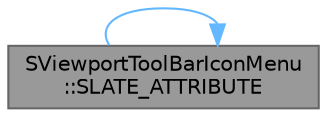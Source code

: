 digraph "SViewportToolBarIconMenu::SLATE_ATTRIBUTE"
{
 // INTERACTIVE_SVG=YES
 // LATEX_PDF_SIZE
  bgcolor="transparent";
  edge [fontname=Helvetica,fontsize=10,labelfontname=Helvetica,labelfontsize=10];
  node [fontname=Helvetica,fontsize=10,shape=box,height=0.2,width=0.4];
  rankdir="LR";
  Node1 [id="Node000001",label="SViewportToolBarIconMenu\l::SLATE_ATTRIBUTE",height=0.2,width=0.4,color="gray40", fillcolor="grey60", style="filled", fontcolor="black",tooltip="Label shown on the menu button."];
  Node1 -> Node1 [id="edge1_Node000001_Node000001",color="steelblue1",style="solid",tooltip=" "];
}
